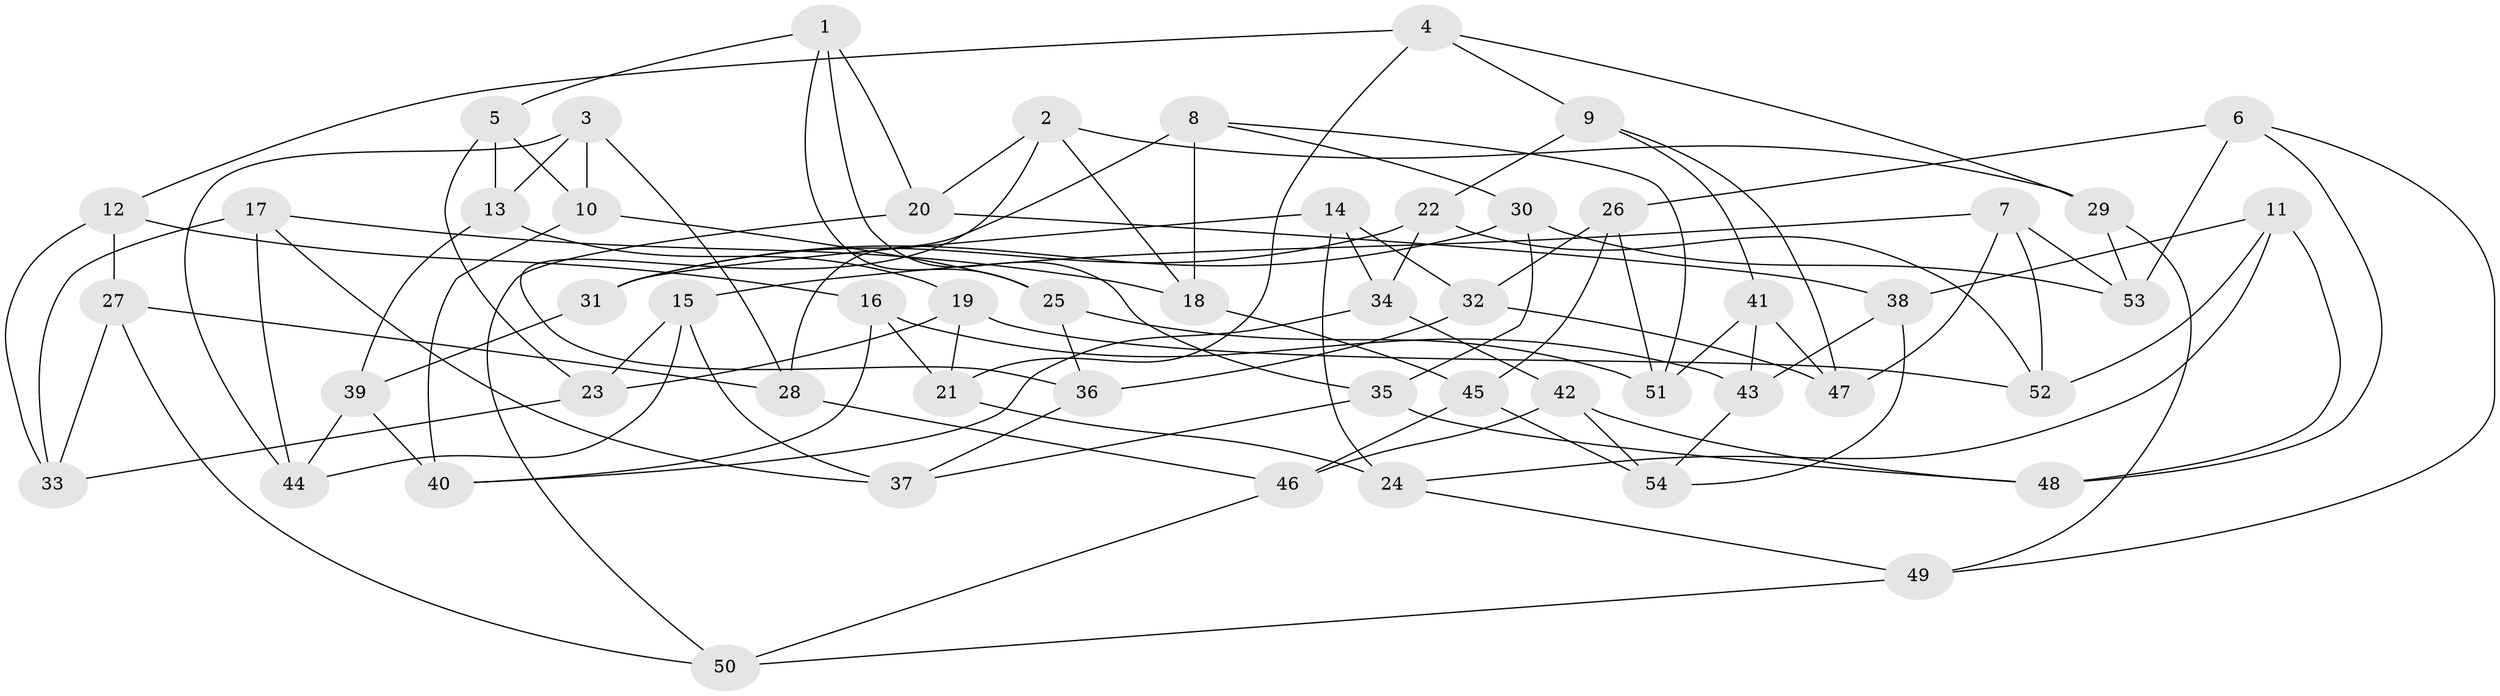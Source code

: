 // coarse degree distribution, {6: 0.11764705882352941, 5: 0.11764705882352941, 9: 0.23529411764705882, 8: 0.17647058823529413, 3: 0.11764705882352941, 10: 0.058823529411764705, 4: 0.17647058823529413}
// Generated by graph-tools (version 1.1) at 2025/53/03/04/25 22:53:38]
// undirected, 54 vertices, 108 edges
graph export_dot {
  node [color=gray90,style=filled];
  1;
  2;
  3;
  4;
  5;
  6;
  7;
  8;
  9;
  10;
  11;
  12;
  13;
  14;
  15;
  16;
  17;
  18;
  19;
  20;
  21;
  22;
  23;
  24;
  25;
  26;
  27;
  28;
  29;
  30;
  31;
  32;
  33;
  34;
  35;
  36;
  37;
  38;
  39;
  40;
  41;
  42;
  43;
  44;
  45;
  46;
  47;
  48;
  49;
  50;
  51;
  52;
  53;
  54;
  1 -- 5;
  1 -- 35;
  1 -- 25;
  1 -- 20;
  2 -- 18;
  2 -- 20;
  2 -- 29;
  2 -- 36;
  3 -- 28;
  3 -- 13;
  3 -- 10;
  3 -- 44;
  4 -- 21;
  4 -- 9;
  4 -- 29;
  4 -- 12;
  5 -- 13;
  5 -- 23;
  5 -- 10;
  6 -- 49;
  6 -- 53;
  6 -- 48;
  6 -- 26;
  7 -- 52;
  7 -- 15;
  7 -- 53;
  7 -- 47;
  8 -- 18;
  8 -- 51;
  8 -- 30;
  8 -- 28;
  9 -- 41;
  9 -- 47;
  9 -- 22;
  10 -- 25;
  10 -- 40;
  11 -- 38;
  11 -- 24;
  11 -- 52;
  11 -- 48;
  12 -- 33;
  12 -- 16;
  12 -- 27;
  13 -- 19;
  13 -- 39;
  14 -- 31;
  14 -- 34;
  14 -- 24;
  14 -- 32;
  15 -- 44;
  15 -- 23;
  15 -- 37;
  16 -- 21;
  16 -- 40;
  16 -- 43;
  17 -- 33;
  17 -- 44;
  17 -- 37;
  17 -- 18;
  18 -- 45;
  19 -- 21;
  19 -- 23;
  19 -- 52;
  20 -- 38;
  20 -- 50;
  21 -- 24;
  22 -- 34;
  22 -- 52;
  22 -- 31;
  23 -- 33;
  24 -- 49;
  25 -- 36;
  25 -- 51;
  26 -- 45;
  26 -- 32;
  26 -- 51;
  27 -- 33;
  27 -- 28;
  27 -- 50;
  28 -- 46;
  29 -- 49;
  29 -- 53;
  30 -- 31;
  30 -- 53;
  30 -- 35;
  31 -- 39;
  32 -- 36;
  32 -- 47;
  34 -- 42;
  34 -- 40;
  35 -- 48;
  35 -- 37;
  36 -- 37;
  38 -- 43;
  38 -- 54;
  39 -- 44;
  39 -- 40;
  41 -- 51;
  41 -- 47;
  41 -- 43;
  42 -- 54;
  42 -- 46;
  42 -- 48;
  43 -- 54;
  45 -- 46;
  45 -- 54;
  46 -- 50;
  49 -- 50;
}
